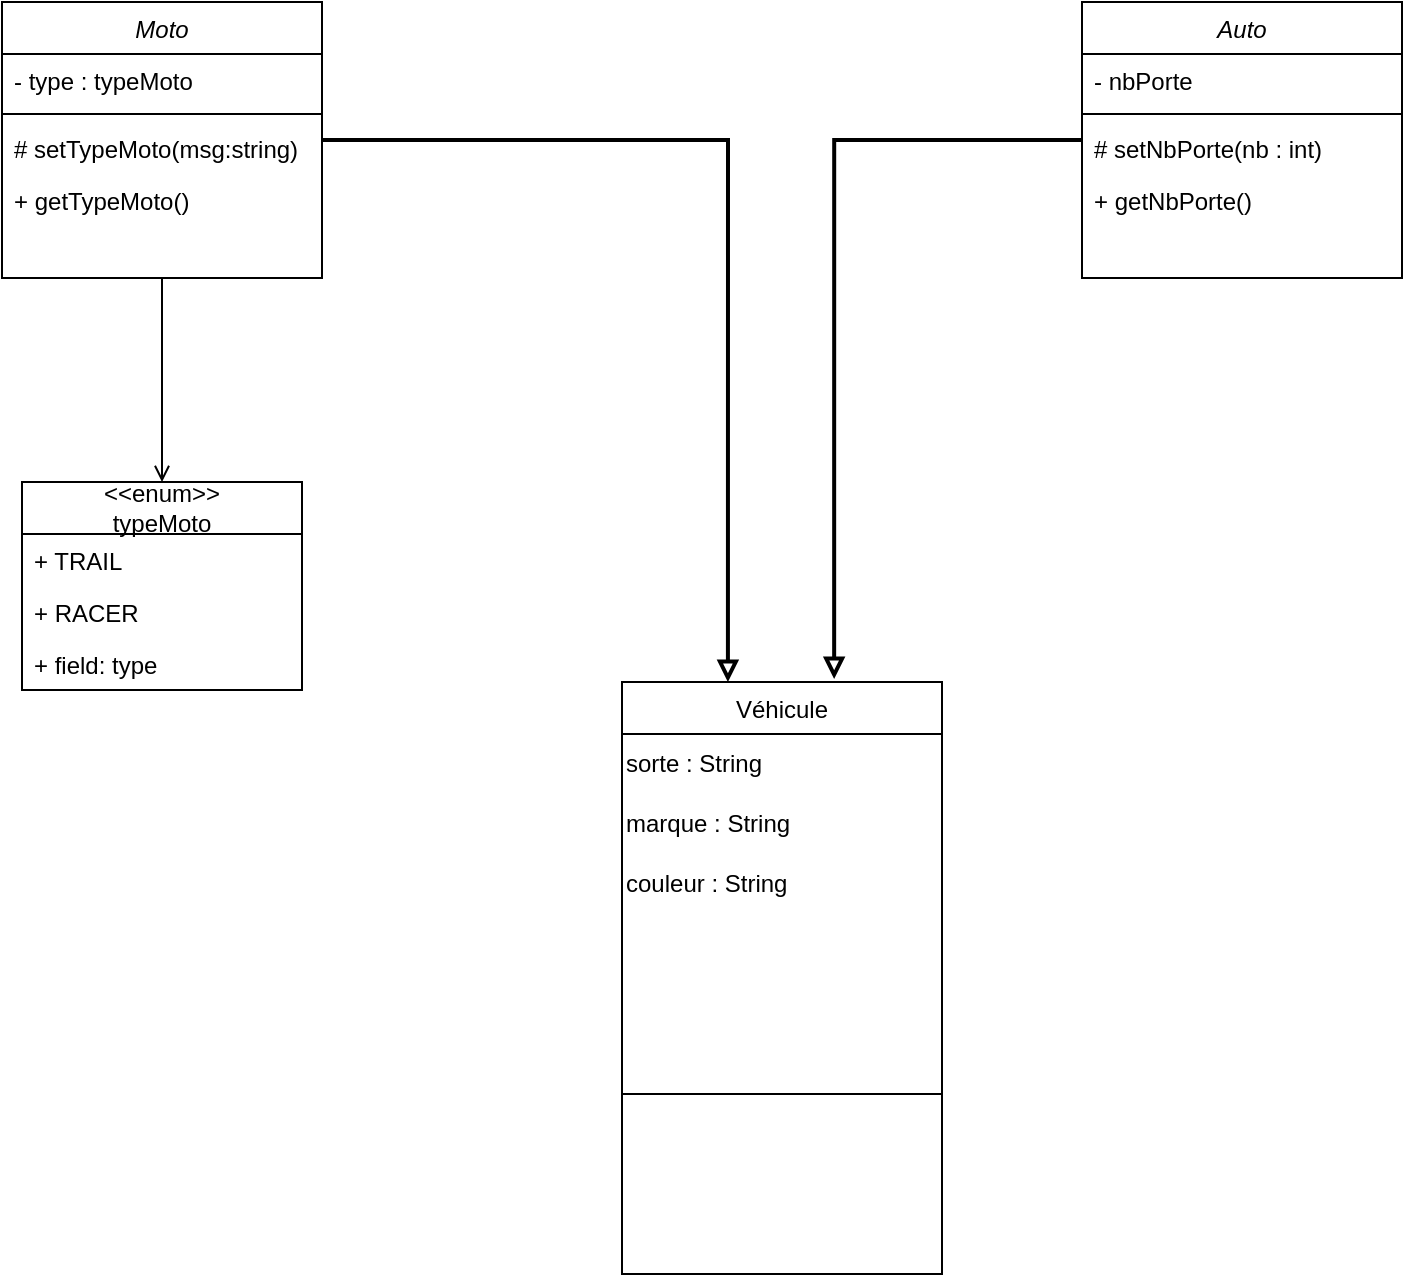 <mxfile version="24.8.0">
  <diagram id="C5RBs43oDa-KdzZeNtuy" name="Page-1">
    <mxGraphModel dx="1213" dy="1407" grid="1" gridSize="10" guides="1" tooltips="1" connect="1" arrows="1" fold="1" page="1" pageScale="1" pageWidth="827" pageHeight="1169" math="0" shadow="0">
      <root>
        <mxCell id="WIyWlLk6GJQsqaUBKTNV-0" />
        <mxCell id="WIyWlLk6GJQsqaUBKTNV-1" parent="WIyWlLk6GJQsqaUBKTNV-0" />
        <mxCell id="RAApWFZ3XFau0PDz7ZzG-24" style="edgeStyle=orthogonalEdgeStyle;rounded=0;orthogonalLoop=1;jettySize=auto;html=1;endArrow=open;endFill=0;" edge="1" parent="WIyWlLk6GJQsqaUBKTNV-1" source="zkfFHV4jXpPFQw0GAbJ--0" target="RAApWFZ3XFau0PDz7ZzG-16">
          <mxGeometry relative="1" as="geometry" />
        </mxCell>
        <mxCell id="zkfFHV4jXpPFQw0GAbJ--0" value="Moto" style="swimlane;fontStyle=2;align=center;verticalAlign=top;childLayout=stackLayout;horizontal=1;startSize=26;horizontalStack=0;resizeParent=1;resizeLast=0;collapsible=1;marginBottom=0;rounded=0;shadow=0;strokeWidth=1;" parent="WIyWlLk6GJQsqaUBKTNV-1" vertex="1">
          <mxGeometry x="980" y="120" width="160" height="138" as="geometry">
            <mxRectangle x="230" y="140" width="160" height="26" as="alternateBounds" />
          </mxGeometry>
        </mxCell>
        <mxCell id="RAApWFZ3XFau0PDz7ZzG-0" value="- type : typeMoto" style="text;align=left;verticalAlign=top;spacingLeft=4;spacingRight=4;overflow=hidden;rotatable=0;points=[[0,0.5],[1,0.5]];portConstraint=eastwest;rounded=0;shadow=0;html=0;" vertex="1" parent="zkfFHV4jXpPFQw0GAbJ--0">
          <mxGeometry y="26" width="160" height="26" as="geometry" />
        </mxCell>
        <mxCell id="zkfFHV4jXpPFQw0GAbJ--4" value="" style="line;html=1;strokeWidth=1;align=left;verticalAlign=middle;spacingTop=-1;spacingLeft=3;spacingRight=3;rotatable=0;labelPosition=right;points=[];portConstraint=eastwest;" parent="zkfFHV4jXpPFQw0GAbJ--0" vertex="1">
          <mxGeometry y="52" width="160" height="8" as="geometry" />
        </mxCell>
        <mxCell id="zkfFHV4jXpPFQw0GAbJ--5" value="# setTypeMoto(msg:string)&#xa;&#xa;" style="text;align=left;verticalAlign=top;spacingLeft=4;spacingRight=4;overflow=hidden;rotatable=0;points=[[0,0.5],[1,0.5]];portConstraint=eastwest;" parent="zkfFHV4jXpPFQw0GAbJ--0" vertex="1">
          <mxGeometry y="60" width="160" height="26" as="geometry" />
        </mxCell>
        <mxCell id="RAApWFZ3XFau0PDz7ZzG-20" value="+ getTypeMoto()&#xa;&#xa;" style="text;align=left;verticalAlign=top;spacingLeft=4;spacingRight=4;overflow=hidden;rotatable=0;points=[[0,0.5],[1,0.5]];portConstraint=eastwest;" vertex="1" parent="zkfFHV4jXpPFQw0GAbJ--0">
          <mxGeometry y="86" width="160" height="26" as="geometry" />
        </mxCell>
        <mxCell id="zkfFHV4jXpPFQw0GAbJ--17" value="Véhicule" style="swimlane;fontStyle=0;align=center;verticalAlign=top;childLayout=stackLayout;horizontal=1;startSize=26;horizontalStack=0;resizeParent=1;resizeLast=0;collapsible=1;marginBottom=0;rounded=0;shadow=0;strokeWidth=1;" parent="WIyWlLk6GJQsqaUBKTNV-1" vertex="1">
          <mxGeometry x="1290" y="460" width="160" height="296" as="geometry">
            <mxRectangle x="550" y="140" width="160" height="26" as="alternateBounds" />
          </mxGeometry>
        </mxCell>
        <mxCell id="RAApWFZ3XFau0PDz7ZzG-1" value="sorte : String" style="text;html=1;align=left;verticalAlign=middle;resizable=0;points=[];autosize=1;strokeColor=none;fillColor=none;" vertex="1" parent="zkfFHV4jXpPFQw0GAbJ--17">
          <mxGeometry y="26" width="160" height="30" as="geometry" />
        </mxCell>
        <mxCell id="RAApWFZ3XFau0PDz7ZzG-2" value="marque : String" style="text;html=1;align=left;verticalAlign=middle;resizable=0;points=[];autosize=1;strokeColor=none;fillColor=none;" vertex="1" parent="zkfFHV4jXpPFQw0GAbJ--17">
          <mxGeometry y="56" width="160" height="30" as="geometry" />
        </mxCell>
        <mxCell id="RAApWFZ3XFau0PDz7ZzG-3" value="couleur : String" style="text;html=1;align=left;verticalAlign=middle;resizable=0;points=[];autosize=1;strokeColor=none;fillColor=none;" vertex="1" parent="zkfFHV4jXpPFQw0GAbJ--17">
          <mxGeometry y="86" width="160" height="30" as="geometry" />
        </mxCell>
        <mxCell id="zkfFHV4jXpPFQw0GAbJ--23" value="" style="line;html=1;strokeWidth=1;align=left;verticalAlign=middle;spacingTop=-1;spacingLeft=3;spacingRight=3;rotatable=0;labelPosition=right;points=[];portConstraint=eastwest;" parent="zkfFHV4jXpPFQw0GAbJ--17" vertex="1">
          <mxGeometry y="116" width="160" height="180" as="geometry" />
        </mxCell>
        <mxCell id="RAApWFZ3XFau0PDz7ZzG-7" style="edgeStyle=orthogonalEdgeStyle;rounded=0;orthogonalLoop=1;jettySize=auto;html=1;strokeWidth=2;endArrow=block;endFill=0;entryX=0.331;entryY=0;entryDx=0;entryDy=0;entryPerimeter=0;" edge="1" parent="WIyWlLk6GJQsqaUBKTNV-1" source="zkfFHV4jXpPFQw0GAbJ--0" target="zkfFHV4jXpPFQw0GAbJ--17">
          <mxGeometry relative="1" as="geometry">
            <mxPoint x="1340" y="470" as="targetPoint" />
          </mxGeometry>
        </mxCell>
        <mxCell id="RAApWFZ3XFau0PDz7ZzG-8" value="Auto" style="swimlane;fontStyle=2;align=center;verticalAlign=top;childLayout=stackLayout;horizontal=1;startSize=26;horizontalStack=0;resizeParent=1;resizeLast=0;collapsible=1;marginBottom=0;rounded=0;shadow=0;strokeWidth=1;" vertex="1" parent="WIyWlLk6GJQsqaUBKTNV-1">
          <mxGeometry x="1520" y="120" width="160" height="138" as="geometry">
            <mxRectangle x="230" y="140" width="160" height="26" as="alternateBounds" />
          </mxGeometry>
        </mxCell>
        <mxCell id="RAApWFZ3XFau0PDz7ZzG-9" value="- nbPorte" style="text;align=left;verticalAlign=top;spacingLeft=4;spacingRight=4;overflow=hidden;rotatable=0;points=[[0,0.5],[1,0.5]];portConstraint=eastwest;rounded=0;shadow=0;html=0;" vertex="1" parent="RAApWFZ3XFau0PDz7ZzG-8">
          <mxGeometry y="26" width="160" height="26" as="geometry" />
        </mxCell>
        <mxCell id="RAApWFZ3XFau0PDz7ZzG-10" value="" style="line;html=1;strokeWidth=1;align=left;verticalAlign=middle;spacingTop=-1;spacingLeft=3;spacingRight=3;rotatable=0;labelPosition=right;points=[];portConstraint=eastwest;" vertex="1" parent="RAApWFZ3XFau0PDz7ZzG-8">
          <mxGeometry y="52" width="160" height="8" as="geometry" />
        </mxCell>
        <mxCell id="RAApWFZ3XFau0PDz7ZzG-11" value="# setNbPorte(nb : int) " style="text;align=left;verticalAlign=top;spacingLeft=4;spacingRight=4;overflow=hidden;rotatable=0;points=[[0,0.5],[1,0.5]];portConstraint=eastwest;" vertex="1" parent="RAApWFZ3XFau0PDz7ZzG-8">
          <mxGeometry y="60" width="160" height="26" as="geometry" />
        </mxCell>
        <mxCell id="RAApWFZ3XFau0PDz7ZzG-21" value="+ getNbPorte()&#xa;" style="text;align=left;verticalAlign=top;spacingLeft=4;spacingRight=4;overflow=hidden;rotatable=0;points=[[0,0.5],[1,0.5]];portConstraint=eastwest;" vertex="1" parent="RAApWFZ3XFau0PDz7ZzG-8">
          <mxGeometry y="86" width="160" height="26" as="geometry" />
        </mxCell>
        <mxCell id="RAApWFZ3XFau0PDz7ZzG-16" value="&amp;lt;&amp;lt;enum&amp;gt;&amp;gt;&lt;div&gt;typeMoto&lt;/div&gt;" style="swimlane;fontStyle=0;childLayout=stackLayout;horizontal=1;startSize=26;fillColor=none;horizontalStack=0;resizeParent=1;resizeParentMax=0;resizeLast=0;collapsible=1;marginBottom=0;whiteSpace=wrap;html=1;" vertex="1" parent="WIyWlLk6GJQsqaUBKTNV-1">
          <mxGeometry x="990" y="360" width="140" height="104" as="geometry" />
        </mxCell>
        <mxCell id="RAApWFZ3XFau0PDz7ZzG-17" value="+ TRAIL&lt;div&gt;&lt;br&gt;&lt;/div&gt;" style="text;strokeColor=none;fillColor=none;align=left;verticalAlign=top;spacingLeft=4;spacingRight=4;overflow=hidden;rotatable=0;points=[[0,0.5],[1,0.5]];portConstraint=eastwest;whiteSpace=wrap;html=1;" vertex="1" parent="RAApWFZ3XFau0PDz7ZzG-16">
          <mxGeometry y="26" width="140" height="26" as="geometry" />
        </mxCell>
        <mxCell id="RAApWFZ3XFau0PDz7ZzG-18" value="+ RACER" style="text;strokeColor=none;fillColor=none;align=left;verticalAlign=top;spacingLeft=4;spacingRight=4;overflow=hidden;rotatable=0;points=[[0,0.5],[1,0.5]];portConstraint=eastwest;whiteSpace=wrap;html=1;" vertex="1" parent="RAApWFZ3XFau0PDz7ZzG-16">
          <mxGeometry y="52" width="140" height="26" as="geometry" />
        </mxCell>
        <mxCell id="RAApWFZ3XFau0PDz7ZzG-19" value="+ field: type" style="text;strokeColor=none;fillColor=none;align=left;verticalAlign=top;spacingLeft=4;spacingRight=4;overflow=hidden;rotatable=0;points=[[0,0.5],[1,0.5]];portConstraint=eastwest;whiteSpace=wrap;html=1;" vertex="1" parent="RAApWFZ3XFau0PDz7ZzG-16">
          <mxGeometry y="78" width="140" height="26" as="geometry" />
        </mxCell>
        <mxCell id="RAApWFZ3XFau0PDz7ZzG-26" style="edgeStyle=orthogonalEdgeStyle;rounded=0;orthogonalLoop=1;jettySize=auto;html=1;entryX=0.663;entryY=-0.005;entryDx=0;entryDy=0;entryPerimeter=0;strokeWidth=2;endArrow=block;endFill=0;" edge="1" parent="WIyWlLk6GJQsqaUBKTNV-1" source="RAApWFZ3XFau0PDz7ZzG-8" target="zkfFHV4jXpPFQw0GAbJ--17">
          <mxGeometry relative="1" as="geometry">
            <mxPoint x="1396" y="450" as="targetPoint" />
          </mxGeometry>
        </mxCell>
      </root>
    </mxGraphModel>
  </diagram>
</mxfile>
